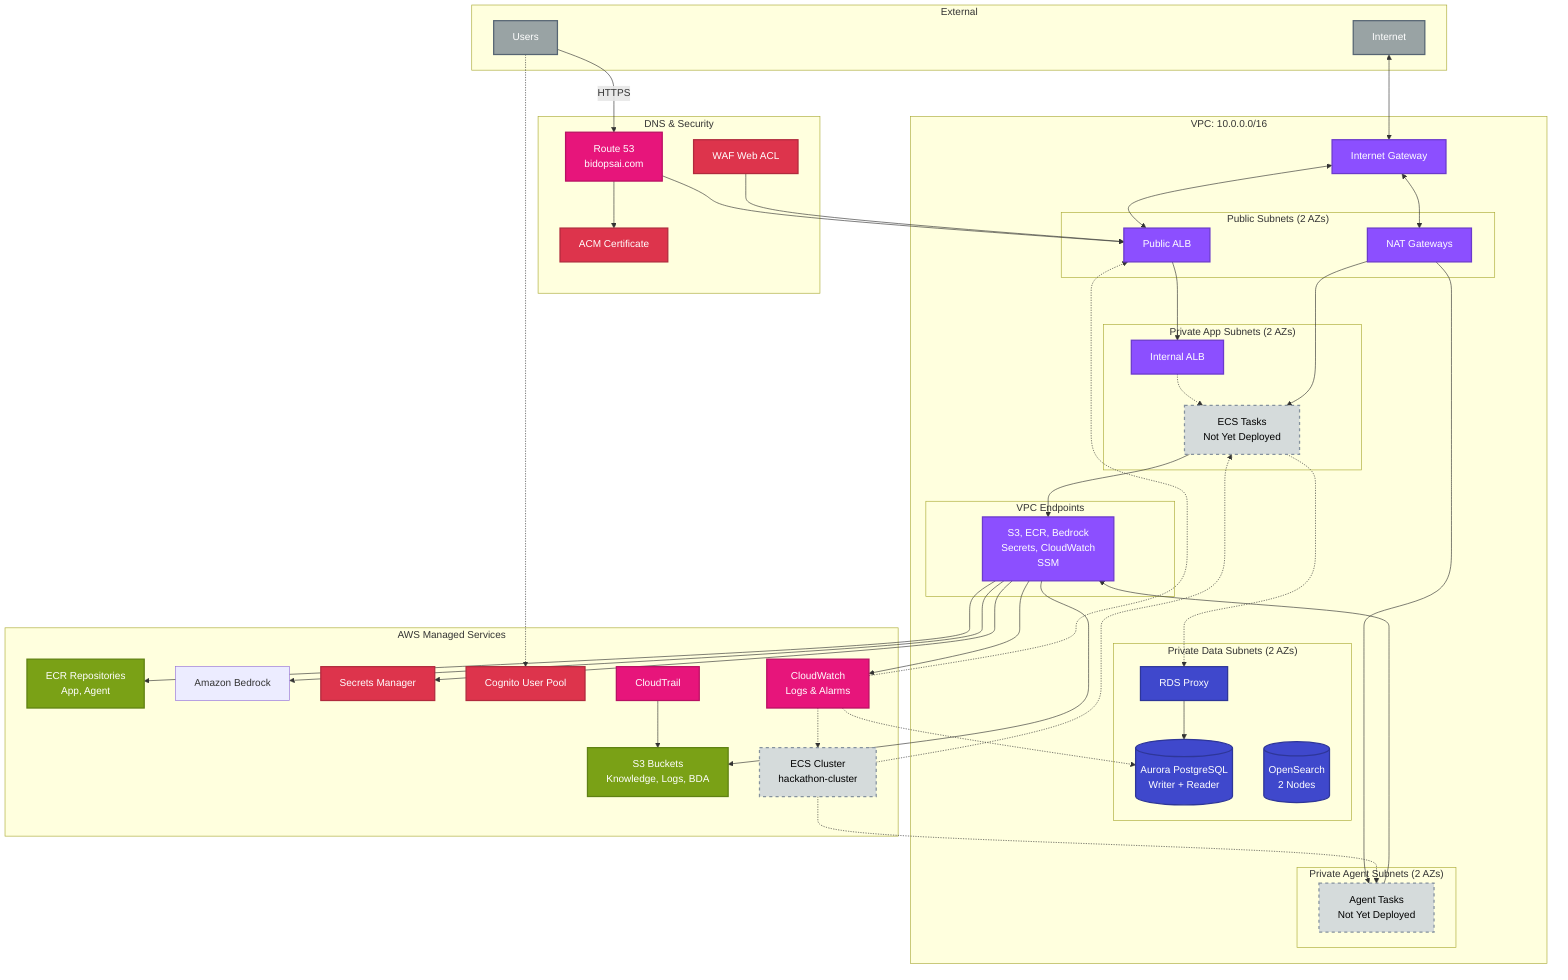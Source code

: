 graph TB
    subgraph External["External"]
        Users[Users]
        Internet[Internet]
    end
    
    subgraph DNS["DNS & Security"]
        Route53[Route 53<br/>bidopsai.com]
        ACM[ACM Certificate]
        WAF[WAF Web ACL]
    end
    
    subgraph VPC["VPC: 10.0.0.0/16"]
        IGW[Internet Gateway]
        
        subgraph Public["Public Subnets (2 AZs)"]
            NAT[NAT Gateways]
            PublicALB[Public ALB]
        end
        
        subgraph PrivateApp["Private App Subnets (2 AZs)"]
            InternalALB[Internal ALB]
            ECSApp[ECS Tasks<br/>Not Yet Deployed]
        end
        
        subgraph PrivateAgent["Private Agent Subnets (2 AZs)"]
            ECSAgent[Agent Tasks<br/>Not Yet Deployed]
        end
        
        subgraph PrivateData["Private Data Subnets (2 AZs)"]
            RDS[(Aurora PostgreSQL<br/>Writer + Reader)]
            RDSProxy[RDS Proxy]
            OpenSearch[(OpenSearch<br/>2 Nodes)]
        end
        
        subgraph VPCEndpoints["VPC Endpoints"]
            VPCE[S3, ECR, Bedrock<br/>Secrets, CloudWatch<br/>SSM]
        end
    end
    
    subgraph AWS["AWS Managed Services"]
        S3[S3 Buckets<br/>Knowledge, Logs, BDA]
        ECR[ECR Repositories<br/>App, Agent]
        Bedrock[Amazon Bedrock]
        Secrets[Secrets Manager]
        Cognito[Cognito User Pool]
        ECSCluster[ECS Cluster<br/>hackathon-cluster]
        CloudWatch[CloudWatch<br/>Logs & Alarms]
        CloudTrail[CloudTrail]
    end
    
    %% User Flow
    Users -->|HTTPS| Route53
    Route53 --> ACM
    Route53 --> PublicALB
    WAF --> PublicALB
    
    %% Network Flow
    Internet <--> IGW
    IGW <--> PublicALB
    IGW <--> NAT
    PublicALB --> InternalALB
    InternalALB -.-> ECSApp
    NAT --> ECSApp
    NAT --> ECSAgent
    
    %% Data Access
    ECSApp -.-> RDSProxy
    RDSProxy --> RDS
    ECSApp --> VPCE
    ECSAgent --> VPCE
    
    %% VPC Endpoints to Services
    VPCE --> S3
    VPCE --> ECR
    VPCE --> Bedrock
    VPCE --> Secrets
    VPCE --> CloudWatch
    
    %% ECS Cluster Management
    ECSCluster -.-> ECSApp
    ECSCluster -.-> ECSAgent
    
    %% Monitoring
    CloudWatch -.-> PublicALB
    CloudWatch -.-> RDS
    CloudWatch -.-> ECSCluster
    CloudTrail --> S3
    
    %% Authentication
    Users -.-> Cognito
    
    %% Styling
    classDef placeholder fill:#D5DBDB,stroke:#85929E,stroke-width:2px,stroke-dasharray:5 5,color:#000
    classDef networking fill:#8C4FFF,stroke:#6B3ACC,stroke-width:2px,color:#fff
    classDef security fill:#DD344C,stroke:#B02A3D,stroke-width:2px,color:#fff
    classDef storage fill:#7AA116,stroke:#5F8112,stroke-width:2px,color:#fff
    classDef database fill:#3F48CC,stroke:#2E3699,stroke-width:2px,color:#fff
    classDef compute fill:#FF9900,stroke:#D97F00,stroke-width:2px,color:#000
    classDef management fill:#E7157B,stroke:#B81163,stroke-width:2px,color:#fff
    classDef external fill:#99A3A4,stroke:#566573,stroke-width:2px,color:#fff
    
    class ECSApp,ECSAgent,ECSCluster placeholder
    class IGW,NAT,PublicALB,InternalALB,VPCE networking
    class WAF,ACM,Secrets,Cognito security
    class S3,ECR storage
    class RDS,RDSProxy,OpenSearch database
    class CloudWatch,CloudTrail,Route53 management
    class Users,Internet external